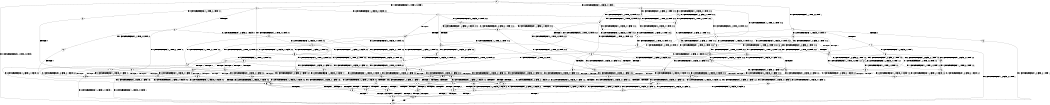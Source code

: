 digraph BCG {
size = "7, 10.5";
center = TRUE;
node [shape = circle];
0 [peripheries = 2];
0 -> 1 [label = "EX !0 !ATOMIC_EXCH_BRANCH (2, +1, TRUE, +0, 2, TRUE) !::"];
0 -> 2 [label = "EX !1 !ATOMIC_EXCH_BRANCH (1, +1, TRUE, +0, 2, TRUE) !::"];
0 -> 3 [label = "EX !2 !ATOMIC_EXCH_BRANCH (1, +0, FALSE, +0, 1, TRUE) !::"];
0 -> 4 [label = "EX !0 !ATOMIC_EXCH_BRANCH (2, +1, TRUE, +0, 2, TRUE) !::"];
2 -> 5 [label = "EX !0 !ATOMIC_EXCH_BRANCH (2, +1, TRUE, +0, 2, TRUE) !:0:1:"];
2 -> 6 [label = "TERMINATE !1"];
2 -> 7 [label = "EX !2 !ATOMIC_EXCH_BRANCH (1, +0, FALSE, +0, 1, FALSE) !:0:1:"];
2 -> 8 [label = "EX !0 !ATOMIC_EXCH_BRANCH (2, +1, TRUE, +0, 2, TRUE) !:0:1:"];
3 -> 9 [label = "EX !2 !ATOMIC_EXCH_BRANCH (1, +0, FALSE, +0, 1, TRUE) !:0:1:2:"];
3 -> 10 [label = "EX !1 !ATOMIC_EXCH_BRANCH (1, +1, TRUE, +0, 2, TRUE) !:0:1:2:"];
3 -> 11 [label = "EX !0 !ATOMIC_EXCH_BRANCH (2, +1, TRUE, +0, 2, TRUE) !:0:1:2:"];
3 -> 12 [label = "EX !2 !ATOMIC_EXCH_BRANCH (1, +0, FALSE, +0, 1, TRUE) !:0:1:2:"];
4 -> 13 [label = "TERMINATE !0"];
4 -> 14 [label = "TERMINATE !0"];
4 -> 15 [label = "EX !1 !ATOMIC_EXCH_BRANCH (1, +1, TRUE, +0, 2, TRUE) !:0:"];
4 -> 16 [label = "EX !2 !ATOMIC_EXCH_BRANCH (1, +0, FALSE, +0, 1, TRUE) !:0:"];
5 -> 17 [label = "TERMINATE !0"];
6 -> 18 [label = "EX !0 !ATOMIC_EXCH_BRANCH (2, +1, TRUE, +0, 2, TRUE) !:0:"];
6 -> 19 [label = "EX !2 !ATOMIC_EXCH_BRANCH (1, +0, FALSE, +0, 1, FALSE) !:0:"];
6 -> 20 [label = "EX !0 !ATOMIC_EXCH_BRANCH (2, +1, TRUE, +0, 2, TRUE) !:0:"];
7 -> 21 [label = "EX !2 !ATOMIC_EXCH_BRANCH (2, +0, FALSE, +0, 1, TRUE) !:0:1:2:"];
7 -> 22 [label = "TERMINATE !1"];
7 -> 23 [label = "EX !0 !ATOMIC_EXCH_BRANCH (2, +1, TRUE, +0, 2, TRUE) !:0:1:2:"];
7 -> 24 [label = "EX !2 !ATOMIC_EXCH_BRANCH (2, +0, FALSE, +0, 1, TRUE) !:0:1:2:"];
8 -> 17 [label = "TERMINATE !0"];
8 -> 25 [label = "TERMINATE !1"];
8 -> 26 [label = "TERMINATE !0"];
8 -> 27 [label = "EX !2 !ATOMIC_EXCH_BRANCH (1, +0, FALSE, +0, 1, FALSE) !:0:1:"];
9 -> 28 [label = "EX !0 !ATOMIC_EXCH_BRANCH (2, +1, TRUE, +0, 2, TRUE) !:0:1:2:"];
10 -> 29 [label = "EX !2 !ATOMIC_EXCH_BRANCH (1, +0, FALSE, +0, 1, FALSE) !:0:1:2:"];
10 -> 30 [label = "TERMINATE !1"];
10 -> 31 [label = "EX !0 !ATOMIC_EXCH_BRANCH (2, +1, TRUE, +0, 2, TRUE) !:0:1:2:"];
10 -> 32 [label = "EX !2 !ATOMIC_EXCH_BRANCH (1, +0, FALSE, +0, 1, FALSE) !:0:1:2:"];
11 -> 33 [label = "EX !2 !ATOMIC_EXCH_BRANCH (1, +0, FALSE, +0, 1, TRUE) !:0:1:2:"];
11 -> 34 [label = "TERMINATE !0"];
11 -> 35 [label = "EX !1 !ATOMIC_EXCH_BRANCH (1, +1, TRUE, +0, 2, TRUE) !:0:1:2:"];
11 -> 36 [label = "EX !2 !ATOMIC_EXCH_BRANCH (1, +0, FALSE, +0, 1, TRUE) !:0:1:2:"];
12 -> 28 [label = "EX !0 !ATOMIC_EXCH_BRANCH (2, +1, TRUE, +0, 2, TRUE) !:0:1:2:"];
12 -> 10 [label = "EX !1 !ATOMIC_EXCH_BRANCH (1, +1, TRUE, +0, 2, TRUE) !:0:1:2:"];
12 -> 11 [label = "EX !0 !ATOMIC_EXCH_BRANCH (2, +1, TRUE, +0, 2, TRUE) !:0:1:2:"];
12 -> 12 [label = "EX !2 !ATOMIC_EXCH_BRANCH (1, +0, FALSE, +0, 1, TRUE) !:0:1:2:"];
13 -> 1 [label = "EX !2 !ATOMIC_EXCH_BRANCH (1, +0, FALSE, +0, 1, TRUE) !::"];
14 -> 1 [label = "EX !2 !ATOMIC_EXCH_BRANCH (1, +0, FALSE, +0, 1, TRUE) !::"];
14 -> 37 [label = "EX !1 !ATOMIC_EXCH_BRANCH (1, +1, TRUE, +0, 2, TRUE) !::"];
14 -> 38 [label = "EX !2 !ATOMIC_EXCH_BRANCH (1, +0, FALSE, +0, 1, TRUE) !::"];
15 -> 17 [label = "TERMINATE !0"];
15 -> 25 [label = "TERMINATE !1"];
15 -> 26 [label = "TERMINATE !0"];
15 -> 27 [label = "EX !2 !ATOMIC_EXCH_BRANCH (1, +0, FALSE, +0, 1, FALSE) !:0:1:"];
16 -> 33 [label = "EX !2 !ATOMIC_EXCH_BRANCH (1, +0, FALSE, +0, 1, TRUE) !:0:1:2:"];
16 -> 34 [label = "TERMINATE !0"];
16 -> 35 [label = "EX !1 !ATOMIC_EXCH_BRANCH (1, +1, TRUE, +0, 2, TRUE) !:0:1:2:"];
16 -> 36 [label = "EX !2 !ATOMIC_EXCH_BRANCH (1, +0, FALSE, +0, 1, TRUE) !:0:1:2:"];
17 -> 39 [label = "TERMINATE !1"];
18 -> 39 [label = "TERMINATE !0"];
19 -> 40 [label = "EX !2 !ATOMIC_EXCH_BRANCH (2, +0, FALSE, +0, 1, TRUE) !:0:2:"];
19 -> 41 [label = "EX !0 !ATOMIC_EXCH_BRANCH (2, +1, TRUE, +0, 2, TRUE) !:0:2:"];
19 -> 42 [label = "EX !2 !ATOMIC_EXCH_BRANCH (2, +0, FALSE, +0, 1, TRUE) !:0:2:"];
20 -> 39 [label = "TERMINATE !0"];
20 -> 43 [label = "TERMINATE !0"];
20 -> 44 [label = "EX !2 !ATOMIC_EXCH_BRANCH (1, +0, FALSE, +0, 1, FALSE) !:0:"];
21 -> 45 [label = "EX !0 !ATOMIC_EXCH_BRANCH (2, +1, TRUE, +0, 2, TRUE) !:0:1:2:"];
22 -> 40 [label = "EX !2 !ATOMIC_EXCH_BRANCH (2, +0, FALSE, +0, 1, TRUE) !:0:2:"];
22 -> 41 [label = "EX !0 !ATOMIC_EXCH_BRANCH (2, +1, TRUE, +0, 2, TRUE) !:0:2:"];
22 -> 42 [label = "EX !2 !ATOMIC_EXCH_BRANCH (2, +0, FALSE, +0, 1, TRUE) !:0:2:"];
23 -> 46 [label = "EX !2 !ATOMIC_EXCH_BRANCH (2, +0, FALSE, +0, 1, FALSE) !:0:1:2:"];
23 -> 47 [label = "TERMINATE !1"];
23 -> 48 [label = "TERMINATE !0"];
23 -> 49 [label = "EX !2 !ATOMIC_EXCH_BRANCH (2, +0, FALSE, +0, 1, FALSE) !:0:1:2:"];
24 -> 45 [label = "EX !0 !ATOMIC_EXCH_BRANCH (2, +1, TRUE, +0, 2, TRUE) !:0:1:2:"];
24 -> 30 [label = "TERMINATE !1"];
24 -> 31 [label = "EX !0 !ATOMIC_EXCH_BRANCH (2, +1, TRUE, +0, 2, TRUE) !:0:1:2:"];
24 -> 32 [label = "EX !2 !ATOMIC_EXCH_BRANCH (1, +0, FALSE, +0, 1, FALSE) !:0:1:2:"];
25 -> 39 [label = "TERMINATE !0"];
25 -> 43 [label = "TERMINATE !0"];
25 -> 44 [label = "EX !2 !ATOMIC_EXCH_BRANCH (1, +0, FALSE, +0, 1, FALSE) !:0:"];
26 -> 39 [label = "TERMINATE !1"];
26 -> 43 [label = "TERMINATE !1"];
26 -> 50 [label = "EX !2 !ATOMIC_EXCH_BRANCH (1, +0, FALSE, +0, 1, FALSE) !:1:"];
27 -> 46 [label = "EX !2 !ATOMIC_EXCH_BRANCH (2, +0, FALSE, +0, 1, FALSE) !:0:1:2:"];
27 -> 47 [label = "TERMINATE !1"];
27 -> 48 [label = "TERMINATE !0"];
27 -> 49 [label = "EX !2 !ATOMIC_EXCH_BRANCH (2, +0, FALSE, +0, 1, FALSE) !:0:1:2:"];
28 -> 33 [label = "EX !2 !ATOMIC_EXCH_BRANCH (1, +0, FALSE, +0, 1, TRUE) !:0:1:2:"];
29 -> 21 [label = "EX !2 !ATOMIC_EXCH_BRANCH (2, +0, FALSE, +0, 1, TRUE) !:0:1:2:"];
30 -> 51 [label = "EX !2 !ATOMIC_EXCH_BRANCH (1, +0, FALSE, +0, 1, FALSE) !:0:2:"];
30 -> 52 [label = "EX !0 !ATOMIC_EXCH_BRANCH (2, +1, TRUE, +0, 2, TRUE) !:0:2:"];
30 -> 53 [label = "EX !2 !ATOMIC_EXCH_BRANCH (1, +0, FALSE, +0, 1, FALSE) !:0:2:"];
31 -> 54 [label = "EX !2 !ATOMIC_EXCH_BRANCH (1, +0, FALSE, +0, 1, FALSE) !:0:1:2:"];
31 -> 55 [label = "TERMINATE !1"];
31 -> 56 [label = "TERMINATE !0"];
31 -> 57 [label = "EX !2 !ATOMIC_EXCH_BRANCH (1, +0, FALSE, +0, 1, FALSE) !:0:1:2:"];
32 -> 21 [label = "EX !2 !ATOMIC_EXCH_BRANCH (2, +0, FALSE, +0, 1, TRUE) !:0:1:2:"];
32 -> 22 [label = "TERMINATE !1"];
32 -> 23 [label = "EX !0 !ATOMIC_EXCH_BRANCH (2, +1, TRUE, +0, 2, TRUE) !:0:1:2:"];
32 -> 24 [label = "EX !2 !ATOMIC_EXCH_BRANCH (2, +0, FALSE, +0, 1, TRUE) !:0:1:2:"];
33 -> 58 [label = "EX !1 !ATOMIC_EXCH_BRANCH (1, +1, TRUE, +0, 2, TRUE) !:0:1:2:"];
34 -> 59 [label = "EX !2 !ATOMIC_EXCH_BRANCH (1, +0, FALSE, +0, 1, TRUE) !:1:2:"];
34 -> 60 [label = "EX !1 !ATOMIC_EXCH_BRANCH (1, +1, TRUE, +0, 2, TRUE) !:1:2:"];
34 -> 61 [label = "EX !2 !ATOMIC_EXCH_BRANCH (1, +0, FALSE, +0, 1, TRUE) !:1:2:"];
35 -> 54 [label = "EX !2 !ATOMIC_EXCH_BRANCH (1, +0, FALSE, +0, 1, FALSE) !:0:1:2:"];
35 -> 55 [label = "TERMINATE !1"];
35 -> 56 [label = "TERMINATE !0"];
35 -> 57 [label = "EX !2 !ATOMIC_EXCH_BRANCH (1, +0, FALSE, +0, 1, FALSE) !:0:1:2:"];
36 -> 58 [label = "EX !1 !ATOMIC_EXCH_BRANCH (1, +1, TRUE, +0, 2, TRUE) !:0:1:2:"];
36 -> 34 [label = "TERMINATE !0"];
36 -> 35 [label = "EX !1 !ATOMIC_EXCH_BRANCH (1, +1, TRUE, +0, 2, TRUE) !:0:1:2:"];
36 -> 36 [label = "EX !2 !ATOMIC_EXCH_BRANCH (1, +0, FALSE, +0, 1, TRUE) !:0:1:2:"];
37 -> 39 [label = "TERMINATE !1"];
37 -> 43 [label = "TERMINATE !1"];
37 -> 50 [label = "EX !2 !ATOMIC_EXCH_BRANCH (1, +0, FALSE, +0, 1, FALSE) !:1:"];
38 -> 59 [label = "EX !2 !ATOMIC_EXCH_BRANCH (1, +0, FALSE, +0, 1, TRUE) !:1:2:"];
38 -> 60 [label = "EX !1 !ATOMIC_EXCH_BRANCH (1, +1, TRUE, +0, 2, TRUE) !:1:2:"];
38 -> 61 [label = "EX !2 !ATOMIC_EXCH_BRANCH (1, +0, FALSE, +0, 1, TRUE) !:1:2:"];
39 -> 1 [label = "EX !2 !ATOMIC_EXCH_BRANCH (1, +0, FALSE, +0, 1, FALSE) !::"];
40 -> 62 [label = "EX !0 !ATOMIC_EXCH_BRANCH (2, +1, TRUE, +0, 2, TRUE) !:0:2:"];
41 -> 63 [label = "EX !2 !ATOMIC_EXCH_BRANCH (2, +0, FALSE, +0, 1, FALSE) !:0:2:"];
41 -> 64 [label = "TERMINATE !0"];
41 -> 65 [label = "EX !2 !ATOMIC_EXCH_BRANCH (2, +0, FALSE, +0, 1, FALSE) !:0:2:"];
42 -> 62 [label = "EX !0 !ATOMIC_EXCH_BRANCH (2, +1, TRUE, +0, 2, TRUE) !:0:2:"];
42 -> 52 [label = "EX !0 !ATOMIC_EXCH_BRANCH (2, +1, TRUE, +0, 2, TRUE) !:0:2:"];
42 -> 53 [label = "EX !2 !ATOMIC_EXCH_BRANCH (1, +0, FALSE, +0, 1, FALSE) !:0:2:"];
43 -> 1 [label = "EX !2 !ATOMIC_EXCH_BRANCH (1, +0, FALSE, +0, 1, FALSE) !::"];
43 -> 66 [label = "EX !2 !ATOMIC_EXCH_BRANCH (1, +0, FALSE, +0, 1, FALSE) !::"];
44 -> 63 [label = "EX !2 !ATOMIC_EXCH_BRANCH (2, +0, FALSE, +0, 1, FALSE) !:0:2:"];
44 -> 64 [label = "TERMINATE !0"];
44 -> 65 [label = "EX !2 !ATOMIC_EXCH_BRANCH (2, +0, FALSE, +0, 1, FALSE) !:0:2:"];
45 -> 54 [label = "EX !2 !ATOMIC_EXCH_BRANCH (1, +0, FALSE, +0, 1, FALSE) !:0:1:2:"];
46 -> 67 [label = "TERMINATE !0"];
47 -> 63 [label = "EX !2 !ATOMIC_EXCH_BRANCH (2, +0, FALSE, +0, 1, FALSE) !:0:2:"];
47 -> 64 [label = "TERMINATE !0"];
47 -> 65 [label = "EX !2 !ATOMIC_EXCH_BRANCH (2, +0, FALSE, +0, 1, FALSE) !:0:2:"];
48 -> 68 [label = "EX !2 !ATOMIC_EXCH_BRANCH (2, +0, FALSE, +0, 1, FALSE) !:1:2:"];
48 -> 64 [label = "TERMINATE !1"];
48 -> 69 [label = "EX !2 !ATOMIC_EXCH_BRANCH (2, +0, FALSE, +0, 1, FALSE) !:1:2:"];
49 -> 67 [label = "TERMINATE !0"];
49 -> 70 [label = "TERMINATE !1"];
49 -> 71 [label = "TERMINATE !2"];
49 -> 72 [label = "TERMINATE !0"];
50 -> 68 [label = "EX !2 !ATOMIC_EXCH_BRANCH (2, +0, FALSE, +0, 1, FALSE) !:1:2:"];
50 -> 64 [label = "TERMINATE !1"];
50 -> 69 [label = "EX !2 !ATOMIC_EXCH_BRANCH (2, +0, FALSE, +0, 1, FALSE) !:1:2:"];
51 -> 40 [label = "EX !2 !ATOMIC_EXCH_BRANCH (2, +0, FALSE, +0, 1, TRUE) !:0:2:"];
52 -> 73 [label = "EX !2 !ATOMIC_EXCH_BRANCH (1, +0, FALSE, +0, 1, FALSE) !:0:2:"];
52 -> 74 [label = "TERMINATE !0"];
52 -> 75 [label = "EX !2 !ATOMIC_EXCH_BRANCH (1, +0, FALSE, +0, 1, FALSE) !:0:2:"];
53 -> 40 [label = "EX !2 !ATOMIC_EXCH_BRANCH (2, +0, FALSE, +0, 1, TRUE) !:0:2:"];
53 -> 41 [label = "EX !0 !ATOMIC_EXCH_BRANCH (2, +1, TRUE, +0, 2, TRUE) !:0:2:"];
53 -> 42 [label = "EX !2 !ATOMIC_EXCH_BRANCH (2, +0, FALSE, +0, 1, TRUE) !:0:2:"];
54 -> 46 [label = "EX !2 !ATOMIC_EXCH_BRANCH (2, +0, FALSE, +0, 1, FALSE) !:0:1:2:"];
55 -> 73 [label = "EX !2 !ATOMIC_EXCH_BRANCH (1, +0, FALSE, +0, 1, FALSE) !:0:2:"];
55 -> 74 [label = "TERMINATE !0"];
55 -> 75 [label = "EX !2 !ATOMIC_EXCH_BRANCH (1, +0, FALSE, +0, 1, FALSE) !:0:2:"];
56 -> 76 [label = "EX !2 !ATOMIC_EXCH_BRANCH (1, +0, FALSE, +0, 1, FALSE) !:1:2:"];
56 -> 74 [label = "TERMINATE !1"];
56 -> 77 [label = "EX !2 !ATOMIC_EXCH_BRANCH (1, +0, FALSE, +0, 1, FALSE) !:1:2:"];
57 -> 46 [label = "EX !2 !ATOMIC_EXCH_BRANCH (2, +0, FALSE, +0, 1, FALSE) !:0:1:2:"];
57 -> 47 [label = "TERMINATE !1"];
57 -> 48 [label = "TERMINATE !0"];
57 -> 49 [label = "EX !2 !ATOMIC_EXCH_BRANCH (2, +0, FALSE, +0, 1, FALSE) !:0:1:2:"];
58 -> 54 [label = "EX !2 !ATOMIC_EXCH_BRANCH (1, +0, FALSE, +0, 1, FALSE) !:0:1:2:"];
59 -> 78 [label = "EX !1 !ATOMIC_EXCH_BRANCH (1, +1, TRUE, +0, 2, TRUE) !:1:2:"];
60 -> 76 [label = "EX !2 !ATOMIC_EXCH_BRANCH (1, +0, FALSE, +0, 1, FALSE) !:1:2:"];
60 -> 74 [label = "TERMINATE !1"];
60 -> 77 [label = "EX !2 !ATOMIC_EXCH_BRANCH (1, +0, FALSE, +0, 1, FALSE) !:1:2:"];
61 -> 78 [label = "EX !1 !ATOMIC_EXCH_BRANCH (1, +1, TRUE, +0, 2, TRUE) !:1:2:"];
61 -> 60 [label = "EX !1 !ATOMIC_EXCH_BRANCH (1, +1, TRUE, +0, 2, TRUE) !:1:2:"];
61 -> 61 [label = "EX !2 !ATOMIC_EXCH_BRANCH (1, +0, FALSE, +0, 1, TRUE) !:1:2:"];
62 -> 73 [label = "EX !2 !ATOMIC_EXCH_BRANCH (1, +0, FALSE, +0, 1, FALSE) !:0:2:"];
63 -> 79 [label = "TERMINATE !0"];
64 -> 80 [label = "EX !2 !ATOMIC_EXCH_BRANCH (2, +0, FALSE, +0, 1, FALSE) !:2:"];
64 -> 81 [label = "EX !2 !ATOMIC_EXCH_BRANCH (2, +0, FALSE, +0, 1, FALSE) !:2:"];
65 -> 79 [label = "TERMINATE !0"];
65 -> 82 [label = "TERMINATE !2"];
65 -> 83 [label = "TERMINATE !0"];
66 -> 80 [label = "EX !2 !ATOMIC_EXCH_BRANCH (2, +0, FALSE, +0, 1, FALSE) !:2:"];
66 -> 81 [label = "EX !2 !ATOMIC_EXCH_BRANCH (2, +0, FALSE, +0, 1, FALSE) !:2:"];
67 -> 84 [label = "TERMINATE !2"];
68 -> 84 [label = "TERMINATE !2"];
69 -> 84 [label = "TERMINATE !2"];
69 -> 83 [label = "TERMINATE !1"];
69 -> 85 [label = "TERMINATE !2"];
70 -> 79 [label = "TERMINATE !0"];
70 -> 82 [label = "TERMINATE !2"];
70 -> 83 [label = "TERMINATE !0"];
71 -> 84 [label = "TERMINATE !0"];
71 -> 82 [label = "TERMINATE !1"];
71 -> 85 [label = "TERMINATE !0"];
72 -> 84 [label = "TERMINATE !2"];
72 -> 83 [label = "TERMINATE !1"];
72 -> 85 [label = "TERMINATE !2"];
73 -> 63 [label = "EX !2 !ATOMIC_EXCH_BRANCH (2, +0, FALSE, +0, 1, FALSE) !:0:2:"];
74 -> 86 [label = "EX !2 !ATOMIC_EXCH_BRANCH (1, +0, FALSE, +0, 1, FALSE) !:2:"];
74 -> 87 [label = "EX !2 !ATOMIC_EXCH_BRANCH (1, +0, FALSE, +0, 1, FALSE) !:2:"];
75 -> 63 [label = "EX !2 !ATOMIC_EXCH_BRANCH (2, +0, FALSE, +0, 1, FALSE) !:0:2:"];
75 -> 64 [label = "TERMINATE !0"];
75 -> 65 [label = "EX !2 !ATOMIC_EXCH_BRANCH (2, +0, FALSE, +0, 1, FALSE) !:0:2:"];
76 -> 68 [label = "EX !2 !ATOMIC_EXCH_BRANCH (2, +0, FALSE, +0, 1, FALSE) !:1:2:"];
77 -> 68 [label = "EX !2 !ATOMIC_EXCH_BRANCH (2, +0, FALSE, +0, 1, FALSE) !:1:2:"];
77 -> 64 [label = "TERMINATE !1"];
77 -> 69 [label = "EX !2 !ATOMIC_EXCH_BRANCH (2, +0, FALSE, +0, 1, FALSE) !:1:2:"];
78 -> 76 [label = "EX !2 !ATOMIC_EXCH_BRANCH (1, +0, FALSE, +0, 1, FALSE) !:1:2:"];
79 -> 88 [label = "TERMINATE !2"];
80 -> 88 [label = "TERMINATE !2"];
81 -> 88 [label = "TERMINATE !2"];
81 -> 89 [label = "TERMINATE !2"];
82 -> 88 [label = "TERMINATE !0"];
82 -> 89 [label = "TERMINATE !0"];
83 -> 88 [label = "TERMINATE !2"];
83 -> 89 [label = "TERMINATE !2"];
84 -> 88 [label = "TERMINATE !1"];
85 -> 88 [label = "TERMINATE !1"];
85 -> 89 [label = "TERMINATE !1"];
86 -> 80 [label = "EX !2 !ATOMIC_EXCH_BRANCH (2, +0, FALSE, +0, 1, FALSE) !:2:"];
87 -> 80 [label = "EX !2 !ATOMIC_EXCH_BRANCH (2, +0, FALSE, +0, 1, FALSE) !:2:"];
87 -> 81 [label = "EX !2 !ATOMIC_EXCH_BRANCH (2, +0, FALSE, +0, 1, FALSE) !:2:"];
88 -> 1 [label = "exit"];
89 -> 1 [label = "exit"];
}
